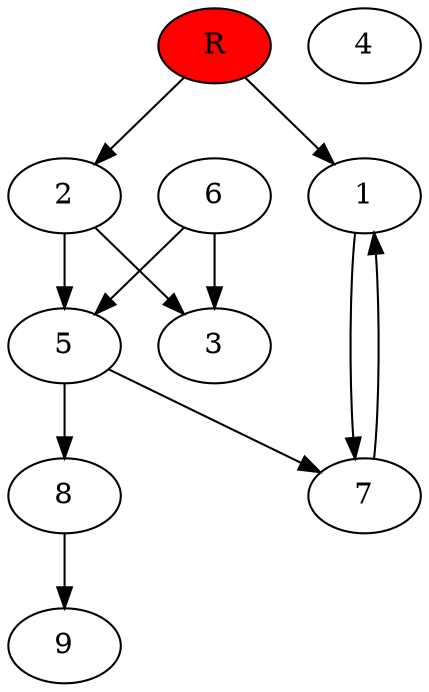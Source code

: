 digraph prb18798 {
	1
	2
	3
	4
	5
	6
	7
	8
	R [fillcolor="#ff0000" style=filled]
	1 -> 7
	2 -> 3
	2 -> 5
	5 -> 7
	5 -> 8
	6 -> 3
	6 -> 5
	7 -> 1
	8 -> 9
	R -> 1
	R -> 2
}
